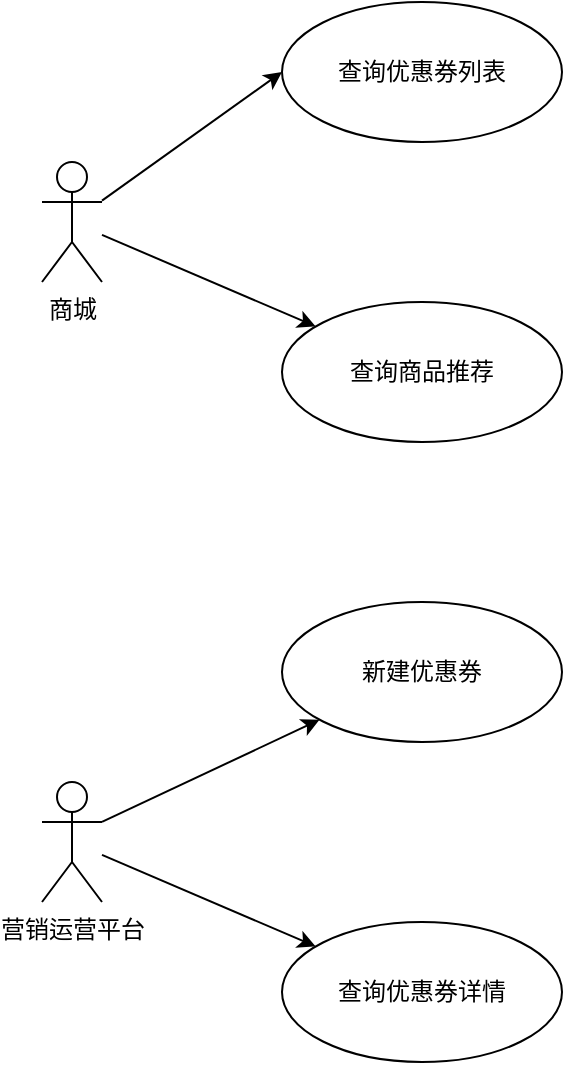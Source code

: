 <mxfile version="21.6.6" type="github">
  <diagram name="第 1 页" id="5_qqkdlO3jKT0sV0IZk1">
    <mxGraphModel dx="1050" dy="611" grid="1" gridSize="10" guides="1" tooltips="1" connect="1" arrows="1" fold="1" page="1" pageScale="1" pageWidth="827" pageHeight="1169" math="0" shadow="0">
      <root>
        <mxCell id="0" />
        <mxCell id="1" parent="0" />
        <mxCell id="4QKqTkWfWDaokWkDolcL-3" style="rounded=0;orthogonalLoop=1;jettySize=auto;html=1;entryX=0;entryY=0.5;entryDx=0;entryDy=0;" parent="1" source="4QKqTkWfWDaokWkDolcL-1" target="4QKqTkWfWDaokWkDolcL-2" edge="1">
          <mxGeometry relative="1" as="geometry" />
        </mxCell>
        <mxCell id="4QKqTkWfWDaokWkDolcL-6" style="rounded=0;orthogonalLoop=1;jettySize=auto;html=1;" parent="1" source="4QKqTkWfWDaokWkDolcL-1" target="4QKqTkWfWDaokWkDolcL-5" edge="1">
          <mxGeometry relative="1" as="geometry" />
        </mxCell>
        <mxCell id="4QKqTkWfWDaokWkDolcL-1" value="商城" style="shape=umlActor;verticalLabelPosition=bottom;verticalAlign=top;html=1;" parent="1" vertex="1">
          <mxGeometry x="170" y="230" width="30" height="60" as="geometry" />
        </mxCell>
        <mxCell id="4QKqTkWfWDaokWkDolcL-2" value="查询优惠券列表" style="ellipse;whiteSpace=wrap;html=1;" parent="1" vertex="1">
          <mxGeometry x="290" y="150" width="140" height="70" as="geometry" />
        </mxCell>
        <mxCell id="4QKqTkWfWDaokWkDolcL-5" value="查询商品推荐" style="ellipse;whiteSpace=wrap;html=1;" parent="1" vertex="1">
          <mxGeometry x="290" y="300" width="140" height="70" as="geometry" />
        </mxCell>
        <mxCell id="4QKqTkWfWDaokWkDolcL-11" style="rounded=0;orthogonalLoop=1;jettySize=auto;html=1;exitX=1;exitY=0.333;exitDx=0;exitDy=0;exitPerimeter=0;" parent="1" source="4QKqTkWfWDaokWkDolcL-7" target="4QKqTkWfWDaokWkDolcL-10" edge="1">
          <mxGeometry relative="1" as="geometry" />
        </mxCell>
        <mxCell id="4QKqTkWfWDaokWkDolcL-13" style="rounded=0;orthogonalLoop=1;jettySize=auto;html=1;" parent="1" source="4QKqTkWfWDaokWkDolcL-7" target="4QKqTkWfWDaokWkDolcL-12" edge="1">
          <mxGeometry relative="1" as="geometry" />
        </mxCell>
        <mxCell id="4QKqTkWfWDaokWkDolcL-7" value="营销运营平台" style="shape=umlActor;verticalLabelPosition=bottom;verticalAlign=top;html=1;" parent="1" vertex="1">
          <mxGeometry x="170" y="540" width="30" height="60" as="geometry" />
        </mxCell>
        <mxCell id="4QKqTkWfWDaokWkDolcL-10" value="新建优惠券" style="ellipse;whiteSpace=wrap;html=1;" parent="1" vertex="1">
          <mxGeometry x="290" y="450" width="140" height="70" as="geometry" />
        </mxCell>
        <mxCell id="4QKqTkWfWDaokWkDolcL-12" value="查询优惠券详情" style="ellipse;whiteSpace=wrap;html=1;" parent="1" vertex="1">
          <mxGeometry x="290" y="610" width="140" height="70" as="geometry" />
        </mxCell>
      </root>
    </mxGraphModel>
  </diagram>
</mxfile>
